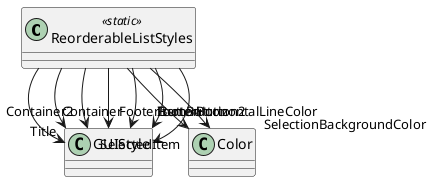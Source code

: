 @startuml
class ReorderableListStyles <<static>> {
}
ReorderableListStyles --> "Title" GUIStyle
ReorderableListStyles --> "Container" GUIStyle
ReorderableListStyles --> "Container2" GUIStyle
ReorderableListStyles --> "FooterButton" GUIStyle
ReorderableListStyles --> "FooterButton2" GUIStyle
ReorderableListStyles --> "ItemButton" GUIStyle
ReorderableListStyles --> "SelectedItem" GUIStyle
ReorderableListStyles --> "HorizontalLineColor" Color
ReorderableListStyles --> "SelectionBackgroundColor" Color
@enduml
